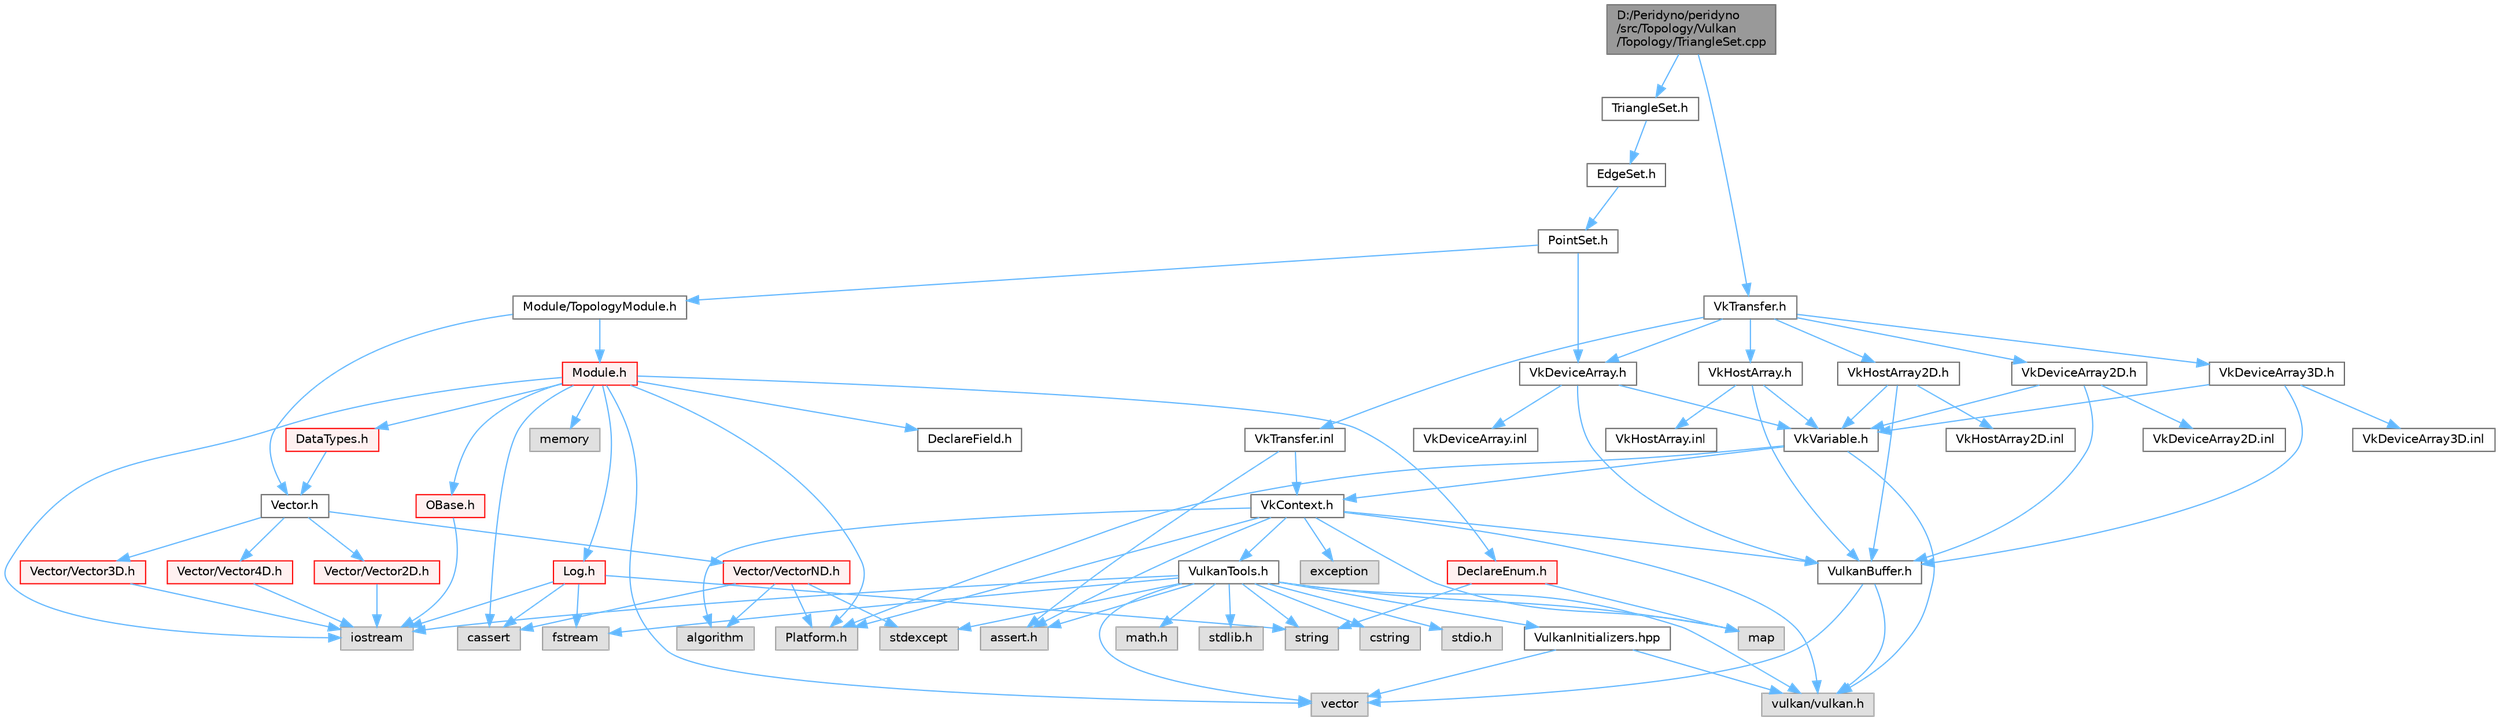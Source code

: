 digraph "D:/Peridyno/peridyno/src/Topology/Vulkan/Topology/TriangleSet.cpp"
{
 // LATEX_PDF_SIZE
  bgcolor="transparent";
  edge [fontname=Helvetica,fontsize=10,labelfontname=Helvetica,labelfontsize=10];
  node [fontname=Helvetica,fontsize=10,shape=box,height=0.2,width=0.4];
  Node1 [id="Node000001",label="D:/Peridyno/peridyno\l/src/Topology/Vulkan\l/Topology/TriangleSet.cpp",height=0.2,width=0.4,color="gray40", fillcolor="grey60", style="filled", fontcolor="black",tooltip=" "];
  Node1 -> Node2 [id="edge1_Node000001_Node000002",color="steelblue1",style="solid",tooltip=" "];
  Node2 [id="Node000002",label="TriangleSet.h",height=0.2,width=0.4,color="grey40", fillcolor="white", style="filled",URL="$_vulkan_2_topology_2_triangle_set_8h.html",tooltip=" "];
  Node2 -> Node3 [id="edge2_Node000002_Node000003",color="steelblue1",style="solid",tooltip=" "];
  Node3 [id="Node000003",label="EdgeSet.h",height=0.2,width=0.4,color="grey40", fillcolor="white", style="filled",URL="$_vulkan_2_topology_2_edge_set_8h.html",tooltip=" "];
  Node3 -> Node4 [id="edge3_Node000003_Node000004",color="steelblue1",style="solid",tooltip=" "];
  Node4 [id="Node000004",label="PointSet.h",height=0.2,width=0.4,color="grey40", fillcolor="white", style="filled",URL="$_vulkan_2_topology_2_point_set_8h.html",tooltip=" "];
  Node4 -> Node5 [id="edge4_Node000004_Node000005",color="steelblue1",style="solid",tooltip=" "];
  Node5 [id="Node000005",label="Module/TopologyModule.h",height=0.2,width=0.4,color="grey40", fillcolor="white", style="filled",URL="$_topology_module_8h.html",tooltip=" "];
  Node5 -> Node6 [id="edge5_Node000005_Node000006",color="steelblue1",style="solid",tooltip=" "];
  Node6 [id="Node000006",label="Vector.h",height=0.2,width=0.4,color="grey40", fillcolor="white", style="filled",URL="$_vector_8h.html",tooltip=" "];
  Node6 -> Node7 [id="edge6_Node000006_Node000007",color="steelblue1",style="solid",tooltip=" "];
  Node7 [id="Node000007",label="Vector/Vector2D.h",height=0.2,width=0.4,color="red", fillcolor="#FFF0F0", style="filled",URL="$_vector2_d_8h.html",tooltip=" "];
  Node7 -> Node9 [id="edge7_Node000007_Node000009",color="steelblue1",style="solid",tooltip=" "];
  Node9 [id="Node000009",label="iostream",height=0.2,width=0.4,color="grey60", fillcolor="#E0E0E0", style="filled",tooltip=" "];
  Node6 -> Node15 [id="edge8_Node000006_Node000015",color="steelblue1",style="solid",tooltip=" "];
  Node15 [id="Node000015",label="Vector/Vector3D.h",height=0.2,width=0.4,color="red", fillcolor="#FFF0F0", style="filled",URL="$_vector3_d_8h.html",tooltip=" "];
  Node15 -> Node9 [id="edge9_Node000015_Node000009",color="steelblue1",style="solid",tooltip=" "];
  Node6 -> Node18 [id="edge10_Node000006_Node000018",color="steelblue1",style="solid",tooltip=" "];
  Node18 [id="Node000018",label="Vector/Vector4D.h",height=0.2,width=0.4,color="red", fillcolor="#FFF0F0", style="filled",URL="$_vector4_d_8h.html",tooltip=" "];
  Node18 -> Node9 [id="edge11_Node000018_Node000009",color="steelblue1",style="solid",tooltip=" "];
  Node6 -> Node21 [id="edge12_Node000006_Node000021",color="steelblue1",style="solid",tooltip=" "];
  Node21 [id="Node000021",label="Vector/VectorND.h",height=0.2,width=0.4,color="red", fillcolor="#FFF0F0", style="filled",URL="$_vector_n_d_8h.html",tooltip=" "];
  Node21 -> Node23 [id="edge13_Node000021_Node000023",color="steelblue1",style="solid",tooltip=" "];
  Node23 [id="Node000023",label="stdexcept",height=0.2,width=0.4,color="grey60", fillcolor="#E0E0E0", style="filled",tooltip=" "];
  Node21 -> Node25 [id="edge14_Node000021_Node000025",color="steelblue1",style="solid",tooltip=" "];
  Node25 [id="Node000025",label="algorithm",height=0.2,width=0.4,color="grey60", fillcolor="#E0E0E0", style="filled",tooltip=" "];
  Node21 -> Node27 [id="edge15_Node000021_Node000027",color="steelblue1",style="solid",tooltip=" "];
  Node27 [id="Node000027",label="cassert",height=0.2,width=0.4,color="grey60", fillcolor="#E0E0E0", style="filled",tooltip=" "];
  Node21 -> Node11 [id="edge16_Node000021_Node000011",color="steelblue1",style="solid",tooltip=" "];
  Node11 [id="Node000011",label="Platform.h",height=0.2,width=0.4,color="grey60", fillcolor="#E0E0E0", style="filled",tooltip=" "];
  Node5 -> Node28 [id="edge17_Node000005_Node000028",color="steelblue1",style="solid",tooltip=" "];
  Node28 [id="Node000028",label="Module.h",height=0.2,width=0.4,color="red", fillcolor="#FFF0F0", style="filled",URL="$_module_8h.html",tooltip=" "];
  Node28 -> Node11 [id="edge18_Node000028_Node000011",color="steelblue1",style="solid",tooltip=" "];
  Node28 -> Node29 [id="edge19_Node000028_Node000029",color="steelblue1",style="solid",tooltip=" "];
  Node29 [id="Node000029",label="memory",height=0.2,width=0.4,color="grey60", fillcolor="#E0E0E0", style="filled",tooltip=" "];
  Node28 -> Node30 [id="edge20_Node000028_Node000030",color="steelblue1",style="solid",tooltip=" "];
  Node30 [id="Node000030",label="vector",height=0.2,width=0.4,color="grey60", fillcolor="#E0E0E0", style="filled",tooltip=" "];
  Node28 -> Node27 [id="edge21_Node000028_Node000027",color="steelblue1",style="solid",tooltip=" "];
  Node28 -> Node9 [id="edge22_Node000028_Node000009",color="steelblue1",style="solid",tooltip=" "];
  Node28 -> Node31 [id="edge23_Node000028_Node000031",color="steelblue1",style="solid",tooltip=" "];
  Node31 [id="Node000031",label="OBase.h",height=0.2,width=0.4,color="red", fillcolor="#FFF0F0", style="filled",URL="$_o_base_8h.html",tooltip=" "];
  Node31 -> Node9 [id="edge24_Node000031_Node000009",color="steelblue1",style="solid",tooltip=" "];
  Node28 -> Node41 [id="edge25_Node000028_Node000041",color="steelblue1",style="solid",tooltip=" "];
  Node41 [id="Node000041",label="Log.h",height=0.2,width=0.4,color="red", fillcolor="#FFF0F0", style="filled",URL="$_log_8h.html",tooltip=" "];
  Node41 -> Node35 [id="edge26_Node000041_Node000035",color="steelblue1",style="solid",tooltip=" "];
  Node35 [id="Node000035",label="string",height=0.2,width=0.4,color="grey60", fillcolor="#E0E0E0", style="filled",tooltip=" "];
  Node41 -> Node44 [id="edge27_Node000041_Node000044",color="steelblue1",style="solid",tooltip=" "];
  Node44 [id="Node000044",label="fstream",height=0.2,width=0.4,color="grey60", fillcolor="#E0E0E0", style="filled",tooltip=" "];
  Node41 -> Node9 [id="edge28_Node000041_Node000009",color="steelblue1",style="solid",tooltip=" "];
  Node41 -> Node27 [id="edge29_Node000041_Node000027",color="steelblue1",style="solid",tooltip=" "];
  Node28 -> Node50 [id="edge30_Node000028_Node000050",color="steelblue1",style="solid",tooltip=" "];
  Node50 [id="Node000050",label="DataTypes.h",height=0.2,width=0.4,color="red", fillcolor="#FFF0F0", style="filled",URL="$_data_types_8h.html",tooltip=" "];
  Node50 -> Node6 [id="edge31_Node000050_Node000006",color="steelblue1",style="solid",tooltip=" "];
  Node28 -> Node72 [id="edge32_Node000028_Node000072",color="steelblue1",style="solid",tooltip=" "];
  Node72 [id="Node000072",label="DeclareEnum.h",height=0.2,width=0.4,color="red", fillcolor="#FFF0F0", style="filled",URL="$_declare_enum_8h.html",tooltip=" "];
  Node72 -> Node40 [id="edge33_Node000072_Node000040",color="steelblue1",style="solid",tooltip=" "];
  Node40 [id="Node000040",label="map",height=0.2,width=0.4,color="grey60", fillcolor="#E0E0E0", style="filled",tooltip=" "];
  Node72 -> Node35 [id="edge34_Node000072_Node000035",color="steelblue1",style="solid",tooltip=" "];
  Node28 -> Node87 [id="edge35_Node000028_Node000087",color="steelblue1",style="solid",tooltip=" "];
  Node87 [id="Node000087",label="DeclareField.h",height=0.2,width=0.4,color="grey40", fillcolor="white", style="filled",URL="$_declare_field_8h.html",tooltip=" "];
  Node4 -> Node91 [id="edge36_Node000004_Node000091",color="steelblue1",style="solid",tooltip=" "];
  Node91 [id="Node000091",label="VkDeviceArray.h",height=0.2,width=0.4,color="grey40", fillcolor="white", style="filled",URL="$_vk_device_array_8h.html",tooltip=" "];
  Node91 -> Node92 [id="edge37_Node000091_Node000092",color="steelblue1",style="solid",tooltip=" "];
  Node92 [id="Node000092",label="VkVariable.h",height=0.2,width=0.4,color="grey40", fillcolor="white", style="filled",URL="$_vk_variable_8h.html",tooltip=" "];
  Node92 -> Node11 [id="edge38_Node000092_Node000011",color="steelblue1",style="solid",tooltip=" "];
  Node92 -> Node93 [id="edge39_Node000092_Node000093",color="steelblue1",style="solid",tooltip=" "];
  Node93 [id="Node000093",label="vulkan/vulkan.h",height=0.2,width=0.4,color="grey60", fillcolor="#E0E0E0", style="filled",tooltip=" "];
  Node92 -> Node94 [id="edge40_Node000092_Node000094",color="steelblue1",style="solid",tooltip=" "];
  Node94 [id="Node000094",label="VkContext.h",height=0.2,width=0.4,color="grey40", fillcolor="white", style="filled",URL="$_vk_context_8h.html",tooltip=" "];
  Node94 -> Node11 [id="edge41_Node000094_Node000011",color="steelblue1",style="solid",tooltip=" "];
  Node94 -> Node95 [id="edge42_Node000094_Node000095",color="steelblue1",style="solid",tooltip=" "];
  Node95 [id="Node000095",label="VulkanBuffer.h",height=0.2,width=0.4,color="grey40", fillcolor="white", style="filled",URL="$_vulkan_buffer_8h.html",tooltip=" "];
  Node95 -> Node30 [id="edge43_Node000095_Node000030",color="steelblue1",style="solid",tooltip=" "];
  Node95 -> Node93 [id="edge44_Node000095_Node000093",color="steelblue1",style="solid",tooltip=" "];
  Node94 -> Node96 [id="edge45_Node000094_Node000096",color="steelblue1",style="solid",tooltip=" "];
  Node96 [id="Node000096",label="VulkanTools.h",height=0.2,width=0.4,color="grey40", fillcolor="white", style="filled",URL="$_vulkan_tools_8h.html",tooltip=" "];
  Node96 -> Node93 [id="edge46_Node000096_Node000093",color="steelblue1",style="solid",tooltip=" "];
  Node96 -> Node97 [id="edge47_Node000096_Node000097",color="steelblue1",style="solid",tooltip=" "];
  Node97 [id="Node000097",label="VulkanInitializers.hpp",height=0.2,width=0.4,color="grey40", fillcolor="white", style="filled",URL="$_vulkan_initializers_8hpp.html",tooltip=" "];
  Node97 -> Node30 [id="edge48_Node000097_Node000030",color="steelblue1",style="solid",tooltip=" "];
  Node97 -> Node93 [id="edge49_Node000097_Node000093",color="steelblue1",style="solid",tooltip=" "];
  Node96 -> Node98 [id="edge50_Node000096_Node000098",color="steelblue1",style="solid",tooltip=" "];
  Node98 [id="Node000098",label="math.h",height=0.2,width=0.4,color="grey60", fillcolor="#E0E0E0", style="filled",tooltip=" "];
  Node96 -> Node74 [id="edge51_Node000096_Node000074",color="steelblue1",style="solid",tooltip=" "];
  Node74 [id="Node000074",label="stdlib.h",height=0.2,width=0.4,color="grey60", fillcolor="#E0E0E0", style="filled",tooltip=" "];
  Node96 -> Node35 [id="edge52_Node000096_Node000035",color="steelblue1",style="solid",tooltip=" "];
  Node96 -> Node77 [id="edge53_Node000096_Node000077",color="steelblue1",style="solid",tooltip=" "];
  Node77 [id="Node000077",label="cstring",height=0.2,width=0.4,color="grey60", fillcolor="#E0E0E0", style="filled",tooltip=" "];
  Node96 -> Node44 [id="edge54_Node000096_Node000044",color="steelblue1",style="solid",tooltip=" "];
  Node96 -> Node99 [id="edge55_Node000096_Node000099",color="steelblue1",style="solid",tooltip=" "];
  Node99 [id="Node000099",label="assert.h",height=0.2,width=0.4,color="grey60", fillcolor="#E0E0E0", style="filled",tooltip=" "];
  Node96 -> Node100 [id="edge56_Node000096_Node000100",color="steelblue1",style="solid",tooltip=" "];
  Node100 [id="Node000100",label="stdio.h",height=0.2,width=0.4,color="grey60", fillcolor="#E0E0E0", style="filled",tooltip=" "];
  Node96 -> Node30 [id="edge57_Node000096_Node000030",color="steelblue1",style="solid",tooltip=" "];
  Node96 -> Node40 [id="edge58_Node000096_Node000040",color="steelblue1",style="solid",tooltip=" "];
  Node96 -> Node9 [id="edge59_Node000096_Node000009",color="steelblue1",style="solid",tooltip=" "];
  Node96 -> Node23 [id="edge60_Node000096_Node000023",color="steelblue1",style="solid",tooltip=" "];
  Node94 -> Node93 [id="edge61_Node000094_Node000093",color="steelblue1",style="solid",tooltip=" "];
  Node94 -> Node25 [id="edge62_Node000094_Node000025",color="steelblue1",style="solid",tooltip=" "];
  Node94 -> Node99 [id="edge63_Node000094_Node000099",color="steelblue1",style="solid",tooltip=" "];
  Node94 -> Node101 [id="edge64_Node000094_Node000101",color="steelblue1",style="solid",tooltip=" "];
  Node101 [id="Node000101",label="exception",height=0.2,width=0.4,color="grey60", fillcolor="#E0E0E0", style="filled",tooltip=" "];
  Node94 -> Node40 [id="edge65_Node000094_Node000040",color="steelblue1",style="solid",tooltip=" "];
  Node91 -> Node95 [id="edge66_Node000091_Node000095",color="steelblue1",style="solid",tooltip=" "];
  Node91 -> Node102 [id="edge67_Node000091_Node000102",color="steelblue1",style="solid",tooltip=" "];
  Node102 [id="Node000102",label="VkDeviceArray.inl",height=0.2,width=0.4,color="grey40", fillcolor="white", style="filled",URL="$_vk_device_array_8inl.html",tooltip=" "];
  Node1 -> Node103 [id="edge68_Node000001_Node000103",color="steelblue1",style="solid",tooltip=" "];
  Node103 [id="Node000103",label="VkTransfer.h",height=0.2,width=0.4,color="grey40", fillcolor="white", style="filled",URL="$_vk_transfer_8h.html",tooltip=" "];
  Node103 -> Node104 [id="edge69_Node000103_Node000104",color="steelblue1",style="solid",tooltip=" "];
  Node104 [id="Node000104",label="VkHostArray.h",height=0.2,width=0.4,color="grey40", fillcolor="white", style="filled",URL="$_vk_host_array_8h.html",tooltip=" "];
  Node104 -> Node92 [id="edge70_Node000104_Node000092",color="steelblue1",style="solid",tooltip=" "];
  Node104 -> Node95 [id="edge71_Node000104_Node000095",color="steelblue1",style="solid",tooltip=" "];
  Node104 -> Node105 [id="edge72_Node000104_Node000105",color="steelblue1",style="solid",tooltip=" "];
  Node105 [id="Node000105",label="VkHostArray.inl",height=0.2,width=0.4,color="grey40", fillcolor="white", style="filled",URL="$_vk_host_array_8inl.html",tooltip=" "];
  Node103 -> Node106 [id="edge73_Node000103_Node000106",color="steelblue1",style="solid",tooltip=" "];
  Node106 [id="Node000106",label="VkHostArray2D.h",height=0.2,width=0.4,color="grey40", fillcolor="white", style="filled",URL="$_vk_host_array2_d_8h.html",tooltip=" "];
  Node106 -> Node92 [id="edge74_Node000106_Node000092",color="steelblue1",style="solid",tooltip=" "];
  Node106 -> Node95 [id="edge75_Node000106_Node000095",color="steelblue1",style="solid",tooltip=" "];
  Node106 -> Node107 [id="edge76_Node000106_Node000107",color="steelblue1",style="solid",tooltip=" "];
  Node107 [id="Node000107",label="VkHostArray2D.inl",height=0.2,width=0.4,color="grey40", fillcolor="white", style="filled",URL="$_vk_host_array2_d_8inl.html",tooltip=" "];
  Node103 -> Node91 [id="edge77_Node000103_Node000091",color="steelblue1",style="solid",tooltip=" "];
  Node103 -> Node108 [id="edge78_Node000103_Node000108",color="steelblue1",style="solid",tooltip=" "];
  Node108 [id="Node000108",label="VkDeviceArray2D.h",height=0.2,width=0.4,color="grey40", fillcolor="white", style="filled",URL="$_vk_device_array2_d_8h.html",tooltip=" "];
  Node108 -> Node92 [id="edge79_Node000108_Node000092",color="steelblue1",style="solid",tooltip=" "];
  Node108 -> Node95 [id="edge80_Node000108_Node000095",color="steelblue1",style="solid",tooltip=" "];
  Node108 -> Node109 [id="edge81_Node000108_Node000109",color="steelblue1",style="solid",tooltip=" "];
  Node109 [id="Node000109",label="VkDeviceArray2D.inl",height=0.2,width=0.4,color="grey40", fillcolor="white", style="filled",URL="$_vk_device_array2_d_8inl.html",tooltip=" "];
  Node103 -> Node110 [id="edge82_Node000103_Node000110",color="steelblue1",style="solid",tooltip=" "];
  Node110 [id="Node000110",label="VkDeviceArray3D.h",height=0.2,width=0.4,color="grey40", fillcolor="white", style="filled",URL="$_vk_device_array3_d_8h.html",tooltip=" "];
  Node110 -> Node92 [id="edge83_Node000110_Node000092",color="steelblue1",style="solid",tooltip=" "];
  Node110 -> Node95 [id="edge84_Node000110_Node000095",color="steelblue1",style="solid",tooltip=" "];
  Node110 -> Node111 [id="edge85_Node000110_Node000111",color="steelblue1",style="solid",tooltip=" "];
  Node111 [id="Node000111",label="VkDeviceArray3D.inl",height=0.2,width=0.4,color="grey40", fillcolor="white", style="filled",URL="$_vk_device_array3_d_8inl.html",tooltip=" "];
  Node103 -> Node112 [id="edge86_Node000103_Node000112",color="steelblue1",style="solid",tooltip=" "];
  Node112 [id="Node000112",label="VkTransfer.inl",height=0.2,width=0.4,color="grey40", fillcolor="white", style="filled",URL="$_vk_transfer_8inl.html",tooltip=" "];
  Node112 -> Node99 [id="edge87_Node000112_Node000099",color="steelblue1",style="solid",tooltip=" "];
  Node112 -> Node94 [id="edge88_Node000112_Node000094",color="steelblue1",style="solid",tooltip=" "];
}
